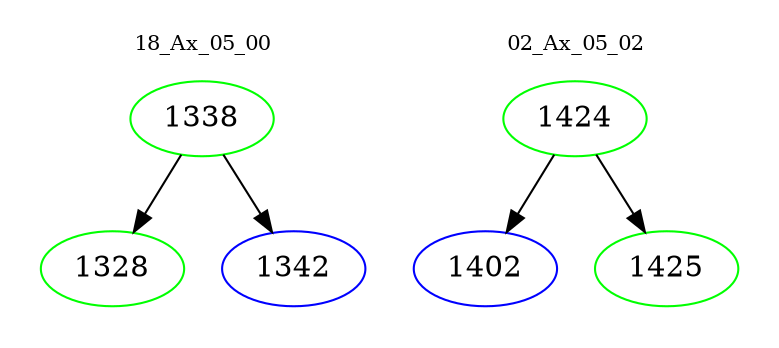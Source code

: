 digraph{
subgraph cluster_0 {
color = white
label = "18_Ax_05_00";
fontsize=10;
T0_1338 [label="1338", color="green"]
T0_1338 -> T0_1328 [color="black"]
T0_1328 [label="1328", color="green"]
T0_1338 -> T0_1342 [color="black"]
T0_1342 [label="1342", color="blue"]
}
subgraph cluster_1 {
color = white
label = "02_Ax_05_02";
fontsize=10;
T1_1424 [label="1424", color="green"]
T1_1424 -> T1_1402 [color="black"]
T1_1402 [label="1402", color="blue"]
T1_1424 -> T1_1425 [color="black"]
T1_1425 [label="1425", color="green"]
}
}
